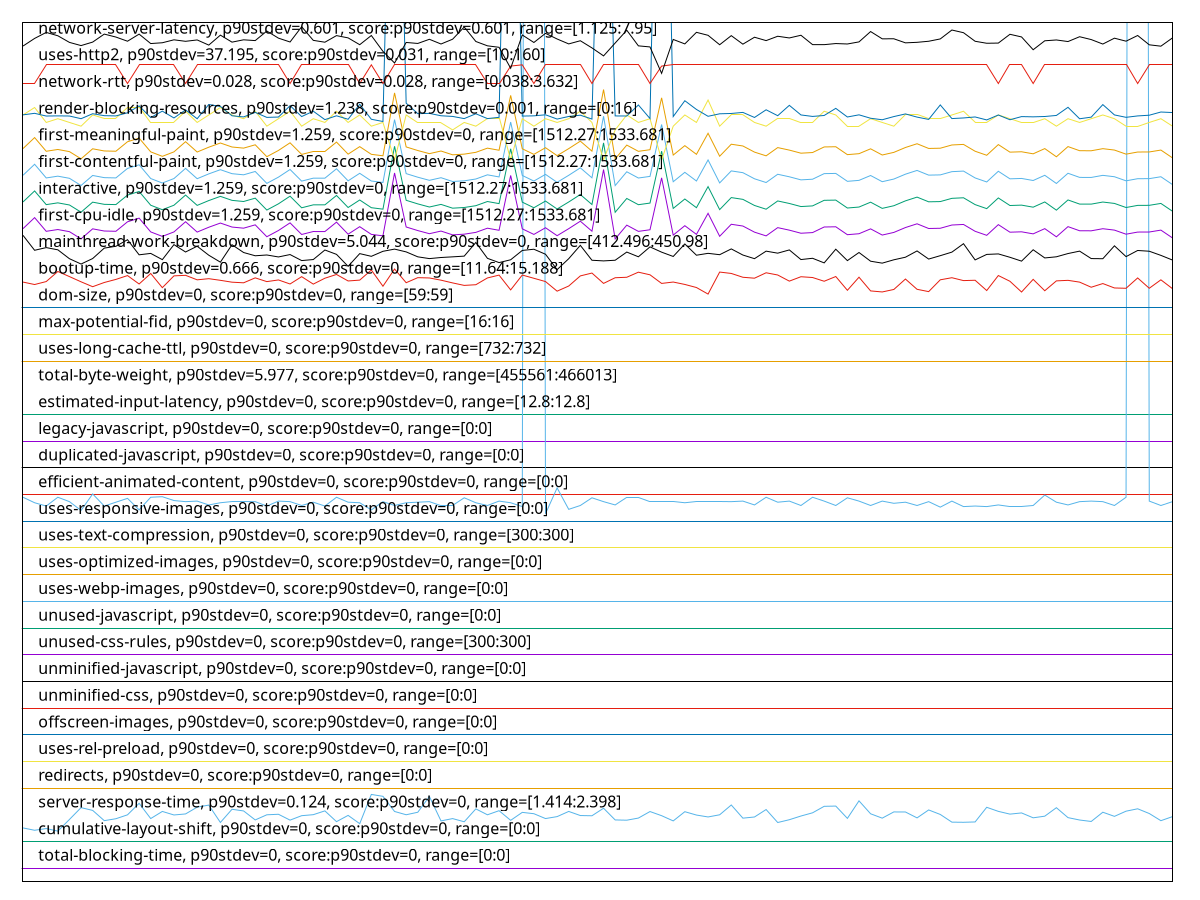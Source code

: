 reset
set terminal svg size 640, 3840 enhanced background rgb 'white'
set output "report_00007_2020-12-11T15:55:29.892Z/correlation/pages+cached+noexternal+nojs/correlation.svg"

$totalBlockingTimeP90Stdev0ScoreP90Stdev0Range00 <<EOF
0 0.5
1 0.5
2 0.5
3 0.5
4 0.5
5 0.5
6 0.5
7 0.5
8 0.5
9 0.5
10 0.5
11 0.5
12 0.5
13 0.5
14 0.5
15 0.5
16 0.5
17 0.5
18 0.5
19 0.5
20 0.5
21 0.5
22 0.5
23 0.5
24 0.5
25 0.5
26 0.5
27 0.5
28 0.5
29 0.5
30 0.5
31 0.5
32 0.5
33 0.5
34 0.5
35 0.5
36 0.5
37 0.5
38 0.5
39 0.5
40 0.5
41 0.5
42 0.5
43 0.5
44 0.5
45 0.5
46 0.5
47 0.5
48 0.5
49 0.5
50 0.5
51 0.5
52 0.5
53 0.5
54 0.5
55 0.5
56 0.5
57 0.5
58 0.5
59 0.5
60 0.5
61 0.5
62 0.5
63 0.5
64 0.5
65 0.5
66 0.5
67 0.5
68 0.5
69 0.5
70 0.5
71 0.5
72 0.5
73 0.5
74 0.5
75 0.5
76 0.5
77 0.5
78 0.5
79 0.5
80 0.5
81 0.5
82 0.5
83 0.5
84 0.5
85 0.5
86 0.5
87 0.5
88 0.5
89 0.5
90 0.5
91 0.5
92 0.5
93 0.5
94 0.5
95 0.5
96 0.5
97 0.5
98 0.5
99 0.5
EOF

$cumulativeLayoutShiftP90Stdev0ScoreP90Stdev0Range00 <<EOF
0 1.5
1 1.5
2 1.5
3 1.5
4 1.5
5 1.5
6 1.5
7 1.5
8 1.5
9 1.5
10 1.5
11 1.5
12 1.5
13 1.5
14 1.5
15 1.5
16 1.5
17 1.5
18 1.5
19 1.5
20 1.5
21 1.5
22 1.5
23 1.5
24 1.5
25 1.5
26 1.5
27 1.5
28 1.5
29 1.5
30 1.5
31 1.5
32 1.5
33 1.5
34 1.5
35 1.5
36 1.5
37 1.5
38 1.5
39 1.5
40 1.5
41 1.5
42 1.5
43 1.5
44 1.5
45 1.5
46 1.5
47 1.5
48 1.5
49 1.5
50 1.5
51 1.5
52 1.5
53 1.5
54 1.5
55 1.5
56 1.5
57 1.5
58 1.5
59 1.5
60 1.5
61 1.5
62 1.5
63 1.5
64 1.5
65 1.5
66 1.5
67 1.5
68 1.5
69 1.5
70 1.5
71 1.5
72 1.5
73 1.5
74 1.5
75 1.5
76 1.5
77 1.5
78 1.5
79 1.5
80 1.5
81 1.5
82 1.5
83 1.5
84 1.5
85 1.5
86 1.5
87 1.5
88 1.5
89 1.5
90 1.5
91 1.5
92 1.5
93 1.5
94 1.5
95 1.5
96 1.5
97 1.5
98 1.5
99 1.5
EOF

$serverResponseTimeP90Stdev0124ScoreP90Stdev0Range14142398 <<EOF
0 2.008225548902196
1 1.920201596806388
2 1.984473053892216
3 1.8880658682634734
4 2.325391217564871
5 2.768305389221557
6 2.664912175648703
7 2.280680638722555
8 2.3519381237524954
9 2.4986447105788425
10 2.9303812375249505
11 2.3589241516966073
12 2.6257904191616768
13 2.493055888223553
14 2.532177644710579
15 2.7864690618762475
16 2.8633153692614774
17 2.21221756487026
18 2.7068283433133735
19 2.6439540918163678
20 2.30722754491018
21 2.500041916167665
22 2.519602794411178
23 2.3002415169660684
24 2.4665089820359287
25 2.504233532934132
26 2.646748502994012
27 2.2429560878243513
28 2.4776866267465074
29 2.1675069860279446
30 3.2629161676646707
31 3.191658682634731
32 2.624393213572855
33 2.5014391217564875
34 2.5950518962075853
35 3.1860698602794413
36 2.2709001996007983
37 2.357526946107785
38 2.238764471057885
39 2.7208003992015968
40 2.5000419161676652
41 2.653734530938124
42 2.2918582834331342
43 2.590860279441118
44 2.5405608782435136
45 2.358924151696607
46 2.4315788423153695
47 2.6257904191616768
48 2.4720978043912183
49 2.4637145708582837
50 2.7459500998003987
51 2.3072275449101802
52 2.297447105788424
53 2.377087824351298
54 2.62159880239521
55 2.4665089820359287
56 2.270900199600799
57 2.6160099800399204
58 2.490261477045908
59 2.4190039920159685
60 2.5000419161676652
61 2.8675069860279447
62 2.3742934131736533
63 2.417606786427146
64 2.697047904191617
65 2.2108203592814375
66 2.315610778443114
67 2.4539341317365273
68 2.5740938123752497
69 2.81720758483034
70 2.826988023952096
71 2.3659101796407187
72 3.0225968063872255
73 2.5377664670658686
74 2.374293413173653
75 2.6076267465069862
76 2.604832335329341
77 2.3840738522954097
78 2.6816786427145716
79 2.512616766467066
80 2.224792415169661
81 2.2192035928143716
82 2.2317784431137726
83 2.7808802395209584
84 2.6285848303393218
85 2.5251916167664676
86 2.5699021956087824
87 2.3868682634730543
88 2.4483453093812377
89 2.765510978043912
90 2.3938542914171665
91 2.3044331337325348
92 2.2499421157684636
93 2.5964491017964075
94 2.441359281437126
95 2.635570858283433
96 2.724992015968064
97 2.547546906187625
98 2.279283433133733
99 2.431578842315369
EOF

$redirectsP90Stdev0ScoreP90Stdev0Range00 <<EOF
0 3.5
1 3.5
2 3.5
3 3.5
4 3.5
5 3.5
6 3.5
7 3.5
8 3.5
9 3.5
10 3.5
11 3.5
12 3.5
13 3.5
14 3.5
15 3.5
16 3.5
17 3.5
18 3.5
19 3.5
20 3.5
21 3.5
22 3.5
23 3.5
24 3.5
25 3.5
26 3.5
27 3.5
28 3.5
29 3.5
30 3.5
31 3.5
32 3.5
33 3.5
34 3.5
35 3.5
36 3.5
37 3.5
38 3.5
39 3.5
40 3.5
41 3.5
42 3.5
43 3.5
44 3.5
45 3.5
46 3.5
47 3.5
48 3.5
49 3.5
50 3.5
51 3.5
52 3.5
53 3.5
54 3.5
55 3.5
56 3.5
57 3.5
58 3.5
59 3.5
60 3.5
61 3.5
62 3.5
63 3.5
64 3.5
65 3.5
66 3.5
67 3.5
68 3.5
69 3.5
70 3.5
71 3.5
72 3.5
73 3.5
74 3.5
75 3.5
76 3.5
77 3.5
78 3.5
79 3.5
80 3.5
81 3.5
82 3.5
83 3.5
84 3.5
85 3.5
86 3.5
87 3.5
88 3.5
89 3.5
90 3.5
91 3.5
92 3.5
93 3.5
94 3.5
95 3.5
96 3.5
97 3.5
98 3.5
99 3.5
EOF

$usesRelPreloadP90Stdev0ScoreP90Stdev0Range00 <<EOF
0 4.5
1 4.5
2 4.5
3 4.5
4 4.5
5 4.5
6 4.5
7 4.5
8 4.5
9 4.5
10 4.5
11 4.5
12 4.5
13 4.5
14 4.5
15 4.5
16 4.5
17 4.5
18 4.5
19 4.5
20 4.5
21 4.5
22 4.5
23 4.5
24 4.5
25 4.5
26 4.5
27 4.5
28 4.5
29 4.5
30 4.5
31 4.5
32 4.5
33 4.5
34 4.5
35 4.5
36 4.5
37 4.5
38 4.5
39 4.5
40 4.5
41 4.5
42 4.5
43 4.5
44 4.5
45 4.5
46 4.5
47 4.5
48 4.5
49 4.5
50 4.5
51 4.5
52 4.5
53 4.5
54 4.5
55 4.5
56 4.5
57 4.5
58 4.5
59 4.5
60 4.5
61 4.5
62 4.5
63 4.5
64 4.5
65 4.5
66 4.5
67 4.5
68 4.5
69 4.5
70 4.5
71 4.5
72 4.5
73 4.5
74 4.5
75 4.5
76 4.5
77 4.5
78 4.5
79 4.5
80 4.5
81 4.5
82 4.5
83 4.5
84 4.5
85 4.5
86 4.5
87 4.5
88 4.5
89 4.5
90 4.5
91 4.5
92 4.5
93 4.5
94 4.5
95 4.5
96 4.5
97 4.5
98 4.5
99 4.5
EOF

$offscreenImagesP90Stdev0ScoreP90Stdev0Range00 <<EOF
0 5.5
1 5.5
2 5.5
3 5.5
4 5.5
5 5.5
6 5.5
7 5.5
8 5.5
9 5.5
10 5.5
11 5.5
12 5.5
13 5.5
14 5.5
15 5.5
16 5.5
17 5.5
18 5.5
19 5.5
20 5.5
21 5.5
22 5.5
23 5.5
24 5.5
25 5.5
26 5.5
27 5.5
28 5.5
29 5.5
30 5.5
31 5.5
32 5.5
33 5.5
34 5.5
35 5.5
36 5.5
37 5.5
38 5.5
39 5.5
40 5.5
41 5.5
42 5.5
43 5.5
44 5.5
45 5.5
46 5.5
47 5.5
48 5.5
49 5.5
50 5.5
51 5.5
52 5.5
53 5.5
54 5.5
55 5.5
56 5.5
57 5.5
58 5.5
59 5.5
60 5.5
61 5.5
62 5.5
63 5.5
64 5.5
65 5.5
66 5.5
67 5.5
68 5.5
69 5.5
70 5.5
71 5.5
72 5.5
73 5.5
74 5.5
75 5.5
76 5.5
77 5.5
78 5.5
79 5.5
80 5.5
81 5.5
82 5.5
83 5.5
84 5.5
85 5.5
86 5.5
87 5.5
88 5.5
89 5.5
90 5.5
91 5.5
92 5.5
93 5.5
94 5.5
95 5.5
96 5.5
97 5.5
98 5.5
99 5.5
EOF

$unminifiedCssP90Stdev0ScoreP90Stdev0Range00 <<EOF
0 6.5
1 6.5
2 6.5
3 6.5
4 6.5
5 6.5
6 6.5
7 6.5
8 6.5
9 6.5
10 6.5
11 6.5
12 6.5
13 6.5
14 6.5
15 6.5
16 6.5
17 6.5
18 6.5
19 6.5
20 6.5
21 6.5
22 6.5
23 6.5
24 6.5
25 6.5
26 6.5
27 6.5
28 6.5
29 6.5
30 6.5
31 6.5
32 6.5
33 6.5
34 6.5
35 6.5
36 6.5
37 6.5
38 6.5
39 6.5
40 6.5
41 6.5
42 6.5
43 6.5
44 6.5
45 6.5
46 6.5
47 6.5
48 6.5
49 6.5
50 6.5
51 6.5
52 6.5
53 6.5
54 6.5
55 6.5
56 6.5
57 6.5
58 6.5
59 6.5
60 6.5
61 6.5
62 6.5
63 6.5
64 6.5
65 6.5
66 6.5
67 6.5
68 6.5
69 6.5
70 6.5
71 6.5
72 6.5
73 6.5
74 6.5
75 6.5
76 6.5
77 6.5
78 6.5
79 6.5
80 6.5
81 6.5
82 6.5
83 6.5
84 6.5
85 6.5
86 6.5
87 6.5
88 6.5
89 6.5
90 6.5
91 6.5
92 6.5
93 6.5
94 6.5
95 6.5
96 6.5
97 6.5
98 6.5
99 6.5
EOF

$unminifiedJavascriptP90Stdev0ScoreP90Stdev0Range00 <<EOF
0 7.5
1 7.5
2 7.5
3 7.5
4 7.5
5 7.5
6 7.5
7 7.5
8 7.5
9 7.5
10 7.5
11 7.5
12 7.5
13 7.5
14 7.5
15 7.5
16 7.5
17 7.5
18 7.5
19 7.5
20 7.5
21 7.5
22 7.5
23 7.5
24 7.5
25 7.5
26 7.5
27 7.5
28 7.5
29 7.5
30 7.5
31 7.5
32 7.5
33 7.5
34 7.5
35 7.5
36 7.5
37 7.5
38 7.5
39 7.5
40 7.5
41 7.5
42 7.5
43 7.5
44 7.5
45 7.5
46 7.5
47 7.5
48 7.5
49 7.5
50 7.5
51 7.5
52 7.5
53 7.5
54 7.5
55 7.5
56 7.5
57 7.5
58 7.5
59 7.5
60 7.5
61 7.5
62 7.5
63 7.5
64 7.5
65 7.5
66 7.5
67 7.5
68 7.5
69 7.5
70 7.5
71 7.5
72 7.5
73 7.5
74 7.5
75 7.5
76 7.5
77 7.5
78 7.5
79 7.5
80 7.5
81 7.5
82 7.5
83 7.5
84 7.5
85 7.5
86 7.5
87 7.5
88 7.5
89 7.5
90 7.5
91 7.5
92 7.5
93 7.5
94 7.5
95 7.5
96 7.5
97 7.5
98 7.5
99 7.5
EOF

$unusedCssRulesP90Stdev0ScoreP90Stdev0Range300300 <<EOF
0 8.5
1 8.5
2 8.5
3 8.5
4 8.5
5 8.5
6 8.5
7 8.5
8 8.5
9 8.5
10 8.5
11 8.5
12 8.5
13 8.5
14 8.5
15 8.5
16 8.5
17 8.5
18 8.5
19 8.5
20 8.5
21 8.5
22 8.5
23 8.5
24 8.5
25 8.5
26 8.5
27 8.5
28 8.5
29 8.5
30 8.5
31 8.5
32 8.5
33 8.5
34 8.5
35 8.5
36 8.5
37 8.5
38 8.5
39 8.5
40 8.5
41 8.5
42 8.5
43 8.5
44 8.5
45 8.5
46 8.5
47 8.5
48 8.5
49 8.5
50 8.5
51 8.5
52 8.5
53 8.5
54 8.5
55 8.5
56 8.5
57 8.5
58 8.5
59 8.5
60 8.5
61 8.5
62 8.5
63 8.5
64 8.5
65 8.5
66 8.5
67 8.5
68 8.5
69 8.5
70 8.5
71 8.5
72 8.5
73 8.5
74 8.5
75 8.5
76 8.5
77 8.5
78 8.5
79 8.5
80 8.5
81 8.5
82 8.5
83 8.5
84 8.5
85 8.5
86 8.5
87 8.5
88 8.5
89 8.5
90 8.5
91 8.5
92 8.5
93 8.5
94 8.5
95 8.5
96 8.5
97 8.5
98 8.5
99 8.5
EOF

$unusedJavascriptP90Stdev0ScoreP90Stdev0Range00 <<EOF
0 9.5
1 9.5
2 9.5
3 9.5
4 9.5
5 9.5
6 9.5
7 9.5
8 9.5
9 9.5
10 9.5
11 9.5
12 9.5
13 9.5
14 9.5
15 9.5
16 9.5
17 9.5
18 9.5
19 9.5
20 9.5
21 9.5
22 9.5
23 9.5
24 9.5
25 9.5
26 9.5
27 9.5
28 9.5
29 9.5
30 9.5
31 9.5
32 9.5
33 9.5
34 9.5
35 9.5
36 9.5
37 9.5
38 9.5
39 9.5
40 9.5
41 9.5
42 9.5
43 9.5
44 9.5
45 9.5
46 9.5
47 9.5
48 9.5
49 9.5
50 9.5
51 9.5
52 9.5
53 9.5
54 9.5
55 9.5
56 9.5
57 9.5
58 9.5
59 9.5
60 9.5
61 9.5
62 9.5
63 9.5
64 9.5
65 9.5
66 9.5
67 9.5
68 9.5
69 9.5
70 9.5
71 9.5
72 9.5
73 9.5
74 9.5
75 9.5
76 9.5
77 9.5
78 9.5
79 9.5
80 9.5
81 9.5
82 9.5
83 9.5
84 9.5
85 9.5
86 9.5
87 9.5
88 9.5
89 9.5
90 9.5
91 9.5
92 9.5
93 9.5
94 9.5
95 9.5
96 9.5
97 9.5
98 9.5
99 9.5
EOF

$usesWebpImagesP90Stdev0ScoreP90Stdev0Range00 <<EOF
0 10.5
1 10.5
2 10.5
3 10.5
4 10.5
5 10.5
6 10.5
7 10.5
8 10.5
9 10.5
10 10.5
11 10.5
12 10.5
13 10.5
14 10.5
15 10.5
16 10.5
17 10.5
18 10.5
19 10.5
20 10.5
21 10.5
22 10.5
23 10.5
24 10.5
25 10.5
26 10.5
27 10.5
28 10.5
29 10.5
30 10.5
31 10.5
32 10.5
33 10.5
34 10.5
35 10.5
36 10.5
37 10.5
38 10.5
39 10.5
40 10.5
41 10.5
42 10.5
43 10.5
44 10.5
45 10.5
46 10.5
47 10.5
48 10.5
49 10.5
50 10.5
51 10.5
52 10.5
53 10.5
54 10.5
55 10.5
56 10.5
57 10.5
58 10.5
59 10.5
60 10.5
61 10.5
62 10.5
63 10.5
64 10.5
65 10.5
66 10.5
67 10.5
68 10.5
69 10.5
70 10.5
71 10.5
72 10.5
73 10.5
74 10.5
75 10.5
76 10.5
77 10.5
78 10.5
79 10.5
80 10.5
81 10.5
82 10.5
83 10.5
84 10.5
85 10.5
86 10.5
87 10.5
88 10.5
89 10.5
90 10.5
91 10.5
92 10.5
93 10.5
94 10.5
95 10.5
96 10.5
97 10.5
98 10.5
99 10.5
EOF

$usesOptimizedImagesP90Stdev0ScoreP90Stdev0Range00 <<EOF
0 11.5
1 11.5
2 11.5
3 11.5
4 11.5
5 11.5
6 11.5
7 11.5
8 11.5
9 11.5
10 11.5
11 11.5
12 11.5
13 11.5
14 11.5
15 11.5
16 11.5
17 11.5
18 11.5
19 11.5
20 11.5
21 11.5
22 11.5
23 11.5
24 11.5
25 11.5
26 11.5
27 11.5
28 11.5
29 11.5
30 11.5
31 11.5
32 11.5
33 11.5
34 11.5
35 11.5
36 11.5
37 11.5
38 11.5
39 11.5
40 11.5
41 11.5
42 11.5
43 11.5
44 11.5
45 11.5
46 11.5
47 11.5
48 11.5
49 11.5
50 11.5
51 11.5
52 11.5
53 11.5
54 11.5
55 11.5
56 11.5
57 11.5
58 11.5
59 11.5
60 11.5
61 11.5
62 11.5
63 11.5
64 11.5
65 11.5
66 11.5
67 11.5
68 11.5
69 11.5
70 11.5
71 11.5
72 11.5
73 11.5
74 11.5
75 11.5
76 11.5
77 11.5
78 11.5
79 11.5
80 11.5
81 11.5
82 11.5
83 11.5
84 11.5
85 11.5
86 11.5
87 11.5
88 11.5
89 11.5
90 11.5
91 11.5
92 11.5
93 11.5
94 11.5
95 11.5
96 11.5
97 11.5
98 11.5
99 11.5
EOF

$usesTextCompressionP90Stdev0ScoreP90Stdev0Range300300 <<EOF
0 12.5
1 12.5
2 12.5
3 12.5
4 12.5
5 12.5
6 12.5
7 12.5
8 12.5
9 12.5
10 12.5
11 12.5
12 12.5
13 12.5
14 12.5
15 12.5
16 12.5
17 12.5
18 12.5
19 12.5
20 12.5
21 12.5
22 12.5
23 12.5
24 12.5
25 12.5
26 12.5
27 12.5
28 12.5
29 12.5
30 12.5
31 12.5
32 12.5
33 12.5
34 12.5
35 12.5
36 12.5
37 12.5
38 12.5
39 12.5
40 12.5
41 12.5
42 12.5
43 12.5
44 12.5
45 12.5
46 12.5
47 12.5
48 12.5
49 12.5
50 12.5
51 12.5
52 12.5
53 12.5
54 12.5
55 12.5
56 12.5
57 12.5
58 12.5
59 12.5
60 12.5
61 12.5
62 12.5
63 12.5
64 12.5
65 12.5
66 12.5
67 12.5
68 12.5
69 12.5
70 12.5
71 12.5
72 12.5
73 12.5
74 12.5
75 12.5
76 12.5
77 12.5
78 12.5
79 12.5
80 12.5
81 12.5
82 12.5
83 12.5
84 12.5
85 12.5
86 12.5
87 12.5
88 12.5
89 12.5
90 12.5
91 12.5
92 12.5
93 12.5
94 12.5
95 12.5
96 12.5
97 12.5
98 12.5
99 12.5
EOF

$usesResponsiveImagesP90Stdev0ScoreP90Stdev0Range00 <<EOF
0 13.5
1 13.5
2 13.5
3 13.5
4 13.5
5 13.5
6 13.5
7 13.5
8 13.5
9 13.5
10 13.5
11 13.5
12 13.5
13 13.5
14 13.5
15 13.5
16 13.5
17 13.5
18 13.5
19 13.5
20 13.5
21 13.5
22 13.5
23 13.5
24 13.5
25 13.5
26 13.5
27 13.5
28 13.5
29 13.5
30 13.5
31 13.5
32 13.5
33 13.5
34 13.5
35 13.5
36 13.5
37 13.5
38 13.5
39 13.5
40 13.5
41 13.5
42 13.5
43 13.5
44 13.5
45 13.5
46 13.5
47 13.5
48 13.5
49 13.5
50 13.5
51 13.5
52 13.5
53 13.5
54 13.5
55 13.5
56 13.5
57 13.5
58 13.5
59 13.5
60 13.5
61 13.5
62 13.5
63 13.5
64 13.5
65 13.5
66 13.5
67 13.5
68 13.5
69 13.5
70 13.5
71 13.5
72 13.5
73 13.5
74 13.5
75 13.5
76 13.5
77 13.5
78 13.5
79 13.5
80 13.5
81 13.5
82 13.5
83 13.5
84 13.5
85 13.5
86 13.5
87 13.5
88 13.5
89 13.5
90 13.5
91 13.5
92 13.5
93 13.5
94 13.5
95 13.5
96 13.5
97 13.5
98 13.5
99 13.5
EOF

$efficientAnimatedContentP90Stdev0ScoreP90Stdev0Range00 <<EOF
0 14.5
1 14.5
2 14.5
3 14.5
4 14.5
5 14.5
6 14.5
7 14.5
8 14.5
9 14.5
10 14.5
11 14.5
12 14.5
13 14.5
14 14.5
15 14.5
16 14.5
17 14.5
18 14.5
19 14.5
20 14.5
21 14.5
22 14.5
23 14.5
24 14.5
25 14.5
26 14.5
27 14.5
28 14.5
29 14.5
30 14.5
31 14.5
32 14.5
33 14.5
34 14.5
35 14.5
36 14.5
37 14.5
38 14.5
39 14.5
40 14.5
41 14.5
42 14.5
43 14.5
44 14.5
45 14.5
46 14.5
47 14.5
48 14.5
49 14.5
50 14.5
51 14.5
52 14.5
53 14.5
54 14.5
55 14.5
56 14.5
57 14.5
58 14.5
59 14.5
60 14.5
61 14.5
62 14.5
63 14.5
64 14.5
65 14.5
66 14.5
67 14.5
68 14.5
69 14.5
70 14.5
71 14.5
72 14.5
73 14.5
74 14.5
75 14.5
76 14.5
77 14.5
78 14.5
79 14.5
80 14.5
81 14.5
82 14.5
83 14.5
84 14.5
85 14.5
86 14.5
87 14.5
88 14.5
89 14.5
90 14.5
91 14.5
92 14.5
93 14.5
94 14.5
95 14.5
96 14.5
97 14.5
98 14.5
99 14.5
EOF

$duplicatedJavascriptP90Stdev0ScoreP90Stdev0Range00 <<EOF
0 15.5
1 15.5
2 15.5
3 15.5
4 15.5
5 15.5
6 15.5
7 15.5
8 15.5
9 15.5
10 15.5
11 15.5
12 15.5
13 15.5
14 15.5
15 15.5
16 15.5
17 15.5
18 15.5
19 15.5
20 15.5
21 15.5
22 15.5
23 15.5
24 15.5
25 15.5
26 15.5
27 15.5
28 15.5
29 15.5
30 15.5
31 15.5
32 15.5
33 15.5
34 15.5
35 15.5
36 15.5
37 15.5
38 15.5
39 15.5
40 15.5
41 15.5
42 15.5
43 15.5
44 15.5
45 15.5
46 15.5
47 15.5
48 15.5
49 15.5
50 15.5
51 15.5
52 15.5
53 15.5
54 15.5
55 15.5
56 15.5
57 15.5
58 15.5
59 15.5
60 15.5
61 15.5
62 15.5
63 15.5
64 15.5
65 15.5
66 15.5
67 15.5
68 15.5
69 15.5
70 15.5
71 15.5
72 15.5
73 15.5
74 15.5
75 15.5
76 15.5
77 15.5
78 15.5
79 15.5
80 15.5
81 15.5
82 15.5
83 15.5
84 15.5
85 15.5
86 15.5
87 15.5
88 15.5
89 15.5
90 15.5
91 15.5
92 15.5
93 15.5
94 15.5
95 15.5
96 15.5
97 15.5
98 15.5
99 15.5
EOF

$legacyJavascriptP90Stdev0ScoreP90Stdev0Range00 <<EOF
0 16.5
1 16.5
2 16.5
3 16.5
4 16.5
5 16.5
6 16.5
7 16.5
8 16.5
9 16.5
10 16.5
11 16.5
12 16.5
13 16.5
14 16.5
15 16.5
16 16.5
17 16.5
18 16.5
19 16.5
20 16.5
21 16.5
22 16.5
23 16.5
24 16.5
25 16.5
26 16.5
27 16.5
28 16.5
29 16.5
30 16.5
31 16.5
32 16.5
33 16.5
34 16.5
35 16.5
36 16.5
37 16.5
38 16.5
39 16.5
40 16.5
41 16.5
42 16.5
43 16.5
44 16.5
45 16.5
46 16.5
47 16.5
48 16.5
49 16.5
50 16.5
51 16.5
52 16.5
53 16.5
54 16.5
55 16.5
56 16.5
57 16.5
58 16.5
59 16.5
60 16.5
61 16.5
62 16.5
63 16.5
64 16.5
65 16.5
66 16.5
67 16.5
68 16.5
69 16.5
70 16.5
71 16.5
72 16.5
73 16.5
74 16.5
75 16.5
76 16.5
77 16.5
78 16.5
79 16.5
80 16.5
81 16.5
82 16.5
83 16.5
84 16.5
85 16.5
86 16.5
87 16.5
88 16.5
89 16.5
90 16.5
91 16.5
92 16.5
93 16.5
94 16.5
95 16.5
96 16.5
97 16.5
98 16.5
99 16.5
EOF

$estimatedInputLatencyP90Stdev0ScoreP90Stdev0Range128128 <<EOF
0 17.500000000000185
1 17.500000000000185
2 17.500000000000185
3 17.500000000000185
4 17.500000000000185
5 17.500000000000185
6 17.500000000000185
7 17.500000000000185
8 17.500000000000185
9 17.500000000000185
10 17.500000000000185
11 17.500000000000185
12 17.500000000000185
13 17.500000000000185
14 17.500000000000185
15 17.500000000000185
16 17.500000000000185
17 17.500000000000185
18 17.500000000000185
19 17.500000000000185
20 17.500000000000185
21 17.500000000000185
22 17.500000000000185
23 17.500000000000185
24 17.500000000000185
25 17.500000000000185
26 17.500000000000185
27 17.500000000000185
28 17.500000000000185
29 17.500000000000185
30 17.500000000000185
31 17.500000000000185
32 17.500000000000185
33 17.500000000000185
34 17.500000000000185
35 17.500000000000185
36 17.500000000000185
37 17.500000000000185
38 17.500000000000185
39 17.500000000000185
40 17.500000000000185
41 17.500000000000185
42 17.500000000000185
43 17.500000000000185
44 17.500000000000185
45 17.500000000000185
46 17.500000000000185
47 17.500000000000185
48 17.500000000000185
49 17.500000000000185
50 17.500000000000185
51 17.500000000000185
52 17.500000000000185
53 17.500000000000185
54 17.500000000000185
55 17.500000000000185
56 17.500000000000185
57 17.500000000000185
58 17.500000000000185
59 17.500000000000185
60 17.500000000000185
61 17.500000000000185
62 17.500000000000185
63 17.500000000000185
64 17.500000000000185
65 17.500000000000185
66 17.500000000000185
67 17.500000000000185
68 17.500000000000185
69 17.500000000000185
70 17.500000000000185
71 17.500000000000185
72 17.500000000000185
73 17.500000000000185
74 17.500000000000185
75 17.500000000000185
76 17.500000000000185
77 17.500000000000185
78 17.500000000000185
79 17.500000000000185
80 17.500000000000185
81 17.500000000000185
82 17.500000000000185
83 17.500000000000185
84 17.500000000000185
85 17.500000000000185
86 17.500000000000185
87 17.500000000000185
88 17.500000000000185
89 17.500000000000185
90 17.500000000000185
91 17.500000000000185
92 17.500000000000185
93 17.500000000000185
94 17.500000000000185
95 17.500000000000185
96 17.500000000000185
97 17.500000000000185
98 17.500000000000185
99 17.500000000000185
EOF

$totalByteWeightP90Stdev5977ScoreP90Stdev0Range455561466013 <<EOF
0 14.400264705882364
1 14.19438235294183
2 14.070852941176781
3 14.400264705882364
4 14.235558823529573
5 13.90614705882399
6 14.523794117647412
7 14.070852941176781
8 14.214970588234792
9 14.359088235294621
10 13.926735294118771
11 14.400264705882364
12 14.420852941177145
13 14.276735294117316
14 14.235558823529573
15 14.256147058824354
16 14.112029411764524
17 14.19438235294183
18 14.256147058824354
19 14.256147058824354
20 14.235558823529573
21 14.070852941176781
22 14.256147058824354
23 14.235558823529573
24 14.091441176471562
25 14.214970588234792
26 14.070852941176781
27 14.400264705882364
28 14.214970588234792
29 14.19438235294183
30 13.926735294118771
31 14.235558823529573
32 14.091441176471562
33 14.19438235294183
34 14.214970588234792
35 14.235558823529573
36 14.091441176471562
37 14.091441176471562
38 14.379676470589402
39 14.19438235294183
40 14.091441176471562
41 14.256147058824354
42 14.19438235294183
43 14.050264705882
44 228.97085294117642
45 13.782617647058942
46 14.750264705882728
47 13.947323529411733
48 14.091441176471562
49 14.379676470589402
50 14.235558823529573
51 14.112029411764524
52 14.379676470589402
53 14.379676470589402
54 14.256147058824354
55 14.256147058824354
56 14.256147058824354
57 14.19438235294183
58 14.256147058824354
59 14.256147058824354
60 14.256147058824354
61 14.235558823529573
62 14.256147058824354
63 14.112029411764524
64 14.400264705882364
65 14.214970588234792
66 14.256147058824354
67 14.091441176471562
68 14.400264705882364
69 14.256147058824354
70 14.091441176471562
71 14.379676470589402
72 14.256147058824354
73 14.091441176471562
74 14.256147058824354
75 14.173794117647049
76 14.214970588234792
77 14.091441176471562
78 14.235558823529573
79 14.029676470589038
80 14.256147058824354
81 14.050264705882
82 14.070852941176781
83 14.050264705882
84 14.112029411764524
85 14.070852941176781
86 14.070852941176781
87 14.091441176471562
88 14.48261764705967
89 14.214970588234792
90 14.112029411764524
91 14.235558823529573
92 14.256147058824354
93 14.235558823529573
94 14.091441176471562
95 14.400264705882364
96 228.86791176470615
97 14.256147058824354
98 14.091441176471562
99 14.235558823529573
EOF

$usesLongCacheTtlP90Stdev0ScoreP90Stdev0Range732732 <<EOF
0 19.5
1 19.5
2 19.5
3 19.5
4 19.5
5 19.5
6 19.5
7 19.5
8 19.5
9 19.5
10 19.5
11 19.5
12 19.5
13 19.5
14 19.5
15 19.5
16 19.5
17 19.5
18 19.5
19 19.5
20 19.5
21 19.5
22 19.5
23 19.5
24 19.5
25 19.5
26 19.5
27 19.5
28 19.5
29 19.5
30 19.5
31 19.5
32 19.5
33 19.5
34 19.5
35 19.5
36 19.5
37 19.5
38 19.5
39 19.5
40 19.5
41 19.5
42 19.5
43 19.5
44 19.5
45 19.5
46 19.5
47 19.5
48 19.5
49 19.5
50 19.5
51 19.5
52 19.5
53 19.5
54 19.5
55 19.5
56 19.5
57 19.5
58 19.5
59 19.5
60 19.5
61 19.5
62 19.5
63 19.5
64 19.5
65 19.5
66 19.5
67 19.5
68 19.5
69 19.5
70 19.5
71 19.5
72 19.5
73 19.5
74 19.5
75 19.5
76 19.5
77 19.5
78 19.5
79 19.5
80 19.5
81 19.5
82 19.5
83 19.5
84 19.5
85 19.5
86 19.5
87 19.5
88 19.5
89 19.5
90 19.5
91 19.5
92 19.5
93 19.5
94 19.5
95 19.5
96 19.5
97 19.5
98 19.5
99 19.5
EOF

$maxPotentialFidP90Stdev0ScoreP90Stdev0Range1616 <<EOF
0 20.5
1 20.5
2 20.5
3 20.5
4 20.5
5 20.5
6 20.5
7 20.5
8 20.5
9 20.5
10 20.5
11 20.5
12 20.5
13 20.5
14 20.5
15 20.5
16 20.5
17 20.5
18 20.5
19 20.5
20 20.5
21 20.5
22 20.5
23 20.5
24 20.5
25 20.5
26 20.5
27 20.5
28 20.5
29 20.5
30 20.5
31 20.5
32 20.5
33 20.5
34 20.5
35 20.5
36 20.5
37 20.5
38 20.5
39 20.5
40 20.5
41 20.5
42 20.5
43 20.5
44 20.5
45 20.5
46 20.5
47 20.5
48 20.5
49 20.5
50 20.5
51 20.5
52 20.5
53 20.5
54 20.5
55 20.5
56 20.5
57 20.5
58 20.5
59 20.5
60 20.5
61 20.5
62 20.5
63 20.5
64 20.5
65 20.5
66 20.5
67 20.5
68 20.5
69 20.5
70 20.5
71 20.5
72 20.5
73 20.5
74 20.5
75 20.5
76 20.5
77 20.5
78 20.5
79 20.5
80 20.5
81 20.5
82 20.5
83 20.5
84 20.5
85 20.5
86 20.5
87 20.5
88 20.5
89 20.5
90 20.5
91 20.5
92 20.5
93 20.5
94 20.5
95 20.5
96 20.5
97 20.5
98 20.5
99 20.5
EOF

$domSizeP90Stdev0ScoreP90Stdev0Range5959 <<EOF
0 21.5
1 21.5
2 21.5
3 21.5
4 21.5
5 21.5
6 21.5
7 21.5
8 21.5
9 21.5
10 21.5
11 21.5
12 21.5
13 21.5
14 21.5
15 21.5
16 21.5
17 21.5
18 21.5
19 21.5
20 21.5
21 21.5
22 21.5
23 21.5
24 21.5
25 21.5
26 21.5
27 21.5
28 21.5
29 21.5
30 21.5
31 21.5
32 21.5
33 21.5
34 21.5
35 21.5
36 21.5
37 21.5
38 21.5
39 21.5
40 21.5
41 21.5
42 21.5
43 21.5
44 21.5
45 21.5
46 21.5
47 21.5
48 21.5
49 21.5
50 21.5
51 21.5
52 21.5
53 21.5
54 21.5
55 21.5
56 21.5
57 21.5
58 21.5
59 21.5
60 21.5
61 21.5
62 21.5
63 21.5
64 21.5
65 21.5
66 21.5
67 21.5
68 21.5
69 21.5
70 21.5
71 21.5
72 21.5
73 21.5
74 21.5
75 21.5
76 21.5
77 21.5
78 21.5
79 21.5
80 21.5
81 21.5
82 21.5
83 21.5
84 21.5
85 21.5
86 21.5
87 21.5
88 21.5
89 21.5
90 21.5
91 21.5
92 21.5
93 21.5
94 21.5
95 21.5
96 21.5
97 21.5
98 21.5
99 21.5
EOF

$bootupTimeP90Stdev0666ScoreP90Stdev0Range116415188 <<EOF
0 22.46474583963691
1 22.372612708018153
2 22.483807866868382
3 22.860812405446293
4 22.670192133131618
5 22.474276853252647
6 22.291069591527986
7 22.448860816944023
8 22.564291981845688
9 22.70831618759455
10 22.39273373676248
11 22.786682299546143
12 22.25506354009077
13 22.6966671709531
14 22.717847201210287
15 22.548406959152796
16 22.59182602118003
17 22.53040393343419
18 22.460509833585476
19 22.43721180030257
20 22.62253706505295
21 22.48168986384266
22 22.54417095310136
23 22.39273373676248
24 22.66701512859304
25 22.38849773071104
26 22.60877004538578
27 22.749617246596067
28 22.506046898638424
29 22.537816944024204
30 22.915880484114975
31 22.309072617246596
32 22.954004538577912
33 22.44038880484115
34 22.629950075642963
35 22.61830105900151
36 22.535698940998486
37 22.432975794251135
38 22.339783661119515
39 22.36519969742814
40 22.61936006051437
41 22.7252602118003
42 22.171402420574886
43 22.72843721633888
44 22.60665204236006
45 22.48380786686838
46 22.123747352496217
47 22.31648562783661
48 22.69560816944024
49 22.80256732223903
50 22.414972768532525
51 22.626773071104385
52 22.644776096822994
53 22.83539636913767
54 22.736909228441753
55 22.413913767019665
56 22.465804841149772
57 22.37578971255673
58 22.260358547655066
59 22.01467019667171
60 22.839632375189105
61 22.787741301059
62 22.644776096822994
63 22.60982904689864
64 22.813157337367624
65 22.72949621785174
66 22.49969288956127
67 22.66489712556732
68 22.63524508320726
69 22.49545688350983
70 22.672310136157336
71 22.156576399394854
72 22.646894099848712
73 22.133278366111952
74 22.094095310136154
75 22.187287443267774
76 22.57805900151286
77 22.19364145234493
78 22.106803328290468
79 22.549465960665657
80 22.627832072617245
81 22.519813918305598
82 22.532521936459908
83 22.147045385779123
84 22.709375189107412
85 22.494397881996974
86 22.091977307110437
87 22.566409984871406
88 22.139632375189105
89 22.509223903177002
90 22.52934493192133
91 22.462627836611194
92 22.27094856278366
93 22.40861875945537
94 22.243414523449317
95 22.231765506807864
96 22.61936006051437
97 22.232824508320725
98 22.5484069591528
99 22.216939485627837
EOF

$mainthreadWorkBreakdownP90Stdev5044ScoreP90Stdev0Range41249645098 <<EOF
0 24.215480435197556
1 23.65577438442451
2 23.75665241458293
3 23.67341133804161
4 23.340046192021376
5 23.140828784119112
6 23.34579156327544
7 23.73767932811606
8 23.80542126359993
9 24.052472227524333
10 23.48608551250239
11 23.538862760068714
12 23.305039511357133
13 23.867952280969654
14 23.591640007635043
15 23.808360755869444
16 23.471120824584844
17 23.21044130559268
18 23.865280015270095
19 23.57199885474328
20 23.450143538843296
21 23.47967207482344
22 23.40591754151556
23 23.495839282305788
24 23.270300057262844
25 23.308780683336522
26 23.666463447222753
27 23.502787173124645
28 23.054247375453336
29 23.53097957625501
30 23.429567092956674
31 23.61756098492078
32 23.70000038175224
33 23.595381179614428
34 23.410594006489788
35 23.344188203855705
36 23.385073869058992
37 23.409792326779915
38 23.437049436915444
39 23.94852109181142
40 23.35447642679901
41 23.194674937965267
42 23.300229433097922
43 23.649895399885484
44 23.69519030349304
45 23.507463638098876
46 22.92998702042375
47 23.34071425844627
48 23.84082878411911
49 23.282458866195846
50 23.257874021759886
51 23.28259247948082
52 23.589234968505448
53 23.41233097919451
54 23.783107845008594
55 23.58562740981104
56 23.424222561557556
57 23.89253712540561
58 23.471120824584844
59 23.54126779919833
60 23.490628364191647
61 23.707081885856077
62 23.47780148883375
63 23.341783164726102
64 23.623306356174844
65 23.54781485016225
66 23.669269326207285
67 23.308379843481585
68 23.356079786218746
69 23.183451422027108
70 23.69625920977286
71 23.2686966978431
72 23.57253330788319
73 23.246116052681813
74 23.17423210536362
75 23.29929414010308
76 23.39629738499714
77 23.63132315327353
78 23.326818476808548
79 23.45348387096775
80 23.58682992937584
81 23.90229089520901
82 23.2948849016988
83 23.500916587134952
84 23.51975606031686
85 23.39335789272762
86 23.249456384806273
87 23.6752819240313
88 23.368773048291658
89 23.411796526054587
90 23.533518228669593
91 23.62397442259974
92 23.345123496850547
93 23.339778965451423
94 23.822924603932048
95 23.418209963733545
96 23.648559267035694
97 23.620366863905325
98 23.46497461347586
99 23.289540370299676
EOF

$firstCpuIdleP90Stdev1259ScoreP90Stdev0Range1512271533681 <<EOF
0 24.46668640613342
1 24.87947889889159
2 24.366806091828323
3 24.43364795059918
4 24.353413436020105
5 24.0839697143154
6 24.459729024648226
7 24.37795247263705
8 24.36795958439575
9 24.723053164732562
10 24.860039513625026
11 24.344234063589482
12 24.176916931189368
13 24.343966938994924
14 24.725420860002345
15 24.338418032644654
16 24.519079252744888
17 24.676476349065894
18 24.526716587743465
19 24.484292345319147
20 24.609088099078917
21 24.163366429029765
22 24.396991171011734
23 24.683931553659022
24 24.248227055905318
25 24.358537371424518
26 24.357893843992258
27 24.710364746491734
28 24.258863471578934
29 24.540558498551604
30 24.2520760784721
31 24.197096980104362
32 26.554082982081752
33 24.529217845310512
34 24.394587049660856
35 24.277392204818597
36 24.375791191826607
37 24.233875179962183
38 24.259312726578827
39 24.32698024318742
40 24.483697385994958
41 24.404749926280516
42 26.46083221453219
43 24.460238989783335
44 24.250509756985963
45 24.500441241262024
46 24.202390903887164
47 24.46576361207957
48 24.745479488647163
49 24.371492914259903
50 26.680360063138465
51 24.080582088775486
52 24.598160274756708
53 24.364244124126145
54 24.425160673709
55 26.370009852387568
56 24.22498721618004
57 24.577154568003976
58 24.252233924823486
59 25.041271408995442
60 24.180158852404958
61 24.63047020866938
62 24.564466149763206
63 24.33541895196953
64 24.195384954293843
65 24.504630240585556
66 24.410408110874044
67 24.294852439680113
68 24.31911220967544
69 24.528477181661998
70 24.53640592530914
71 24.240091897798806
72 24.27626299630529
73 24.458429827756618
74 24.226517111585196
75 24.32521964926883
76 24.50799358207135
77 24.64852540285503
78 24.47239315883502
79 24.481208270454914
80 24.60259211462062
81 24.623792093805747
82 24.36761960763903
83 24.216597075506
84 24.61712612096926
85 24.333755494267223
86 24.348155938318456
87 24.271066208738745
88 24.46663783802532
89 24.160039513625037
90 24.54212482003777
91 24.387653952229755
92 24.385662659797703
93 24.464063728296026
94 24.41202300046828
95 24.25879061941677
96 24.338260186293326
97 24.340834296022564
98 24.411877296144013
99 24.118647343497912
EOF

$interactiveP90Stdev1259ScoreP90Stdev0Range1512271533681 <<EOF
0 25.46668640613342
1 25.87947889889159
2 25.366806091828323
3 25.43364795059918
4 25.353413436020105
5 25.0839697143154
6 25.459729024648226
7 25.37795247263705
8 25.36795958439575
9 25.723053164732562
10 25.860039513625026
11 25.344234063589482
12 25.176916931189368
13 25.343966938994924
14 25.725420860002345
15 25.338418032644654
16 25.519079252744888
17 25.676476349065894
18 25.526716587743465
19 25.484292345319147
20 25.609088099078917
21 25.163366429029765
22 25.396991171011734
23 25.683931553659022
24 25.248227055905318
25 25.358537371424518
26 25.357893843992258
27 25.710364746491734
28 25.258863471578934
29 25.540558498551604
30 25.2520760784721
31 25.197096980104362
32 27.554082982081752
33 25.529217845310512
34 25.394587049660856
35 25.277392204818597
36 25.375791191826607
37 25.233875179962183
38 25.259312726578827
39 25.32698024318742
40 25.483697385994958
41 25.404749926280516
42 27.46083221453219
43 25.460238989783335
44 25.250509756985963
45 25.500441241262024
46 25.202390903887164
47 25.46576361207957
48 25.745479488647163
49 25.371492914259903
50 27.680360063138465
51 25.080582088775486
52 25.598160274756708
53 25.364244124126145
54 25.425160673709
55 27.370009852387568
56 25.22498721618004
57 25.577154568003976
58 25.252233924823486
59 26.041271408995442
60 25.180158852404958
61 25.63047020866938
62 25.564466149763206
63 25.33541895196953
64 25.195384954293843
65 25.504630240585556
66 25.410408110874044
67 25.294852439680113
68 25.31911220967544
69 25.528477181661998
70 25.53640592530914
71 25.240091897798806
72 25.27626299630529
73 25.458429827756618
74 25.226517111585196
75 25.32521964926883
76 25.50799358207135
77 25.64852540285503
78 25.47239315883502
79 25.481208270454914
80 25.60259211462062
81 25.623792093805747
82 25.36761960763903
83 25.216597075506
84 25.61712612096926
85 25.333755494267223
86 25.348155938318456
87 25.271066208738745
88 25.46663783802532
89 25.160039513625037
90 25.54212482003777
91 25.387653952229755
92 25.385662659797703
93 25.464063728296026
94 25.41202300046828
95 25.25879061941677
96 25.338260186293326
97 25.340834296022564
98 25.411877296144013
99 25.118647343497912
EOF

$firstContentfulPaintP90Stdev1259ScoreP90Stdev0Range1512271533681 <<EOF
0 26.46668640613342
1 26.87947889889159
2 26.366806091828323
3 26.43364795059918
4 26.353413436020105
5 26.0839697143154
6 26.459729024648226
7 26.37795247263705
8 26.36795958439575
9 26.723053164732562
10 26.860039513625026
11 26.344234063589482
12 26.176916931189368
13 26.343966938994924
14 26.725420860002345
15 26.338418032644654
16 26.519079252744888
17 26.676476349065894
18 26.526716587743465
19 26.484292345319147
20 26.609088099078917
21 26.163366429029765
22 26.396991171011734
23 26.683931553659022
24 26.248227055905318
25 26.358537371424518
26 26.357893843992258
27 26.710364746491734
28 26.258863471578934
29 26.540558498551604
30 26.2520760784721
31 26.197096980104362
32 28.554082982081752
33 26.529217845310512
34 26.394587049660856
35 26.277392204818597
36 26.375791191826607
37 26.233875179962183
38 26.259312726578827
39 26.32698024318742
40 26.483697385994958
41 26.404749926280516
42 28.46083221453219
43 26.460238989783335
44 26.250509756985963
45 26.500441241262024
46 26.202390903887164
47 26.46576361207957
48 26.745479488647163
49 26.371492914259903
50 28.680360063138465
51 26.080582088775486
52 26.598160274756708
53 26.364244124126145
54 26.425160673709
55 28.370009852387568
56 26.22498721618004
57 26.577154568003976
58 26.252233924823486
59 27.041271408995442
60 26.180158852404958
61 26.63047020866938
62 26.564466149763206
63 26.33541895196953
64 26.195384954293843
65 26.504630240585556
66 26.410408110874044
67 26.294852439680113
68 26.31911220967544
69 26.528477181661998
70 26.53640592530914
71 26.240091897798806
72 26.27626299630529
73 26.458429827756618
74 26.226517111585196
75 26.32521964926883
76 26.50799358207135
77 26.64852540285503
78 26.47239315883502
79 26.481208270454914
80 26.60259211462062
81 26.623792093805747
82 26.36761960763903
83 26.216597075506
84 26.61712612096926
85 26.333755494267223
86 26.348155938318456
87 26.271066208738745
88 26.46663783802532
89 26.160039513625037
90 26.54212482003777
91 26.387653952229755
92 26.385662659797703
93 26.464063728296026
94 26.41202300046828
95 26.25879061941677
96 26.338260186293326
97 26.340834296022564
98 26.411877296144013
99 26.118647343497912
EOF

$firstMeaningfulPaintP90Stdev1259ScoreP90Stdev0Range1512271533681 <<EOF
0 27.46668640613342
1 27.87947889889159
2 27.366806091828323
3 27.43364795059918
4 27.353413436020105
5 27.0839697143154
6 27.459729024648226
7 27.37795247263705
8 27.36795958439575
9 27.723053164732562
10 27.860039513625026
11 27.344234063589482
12 27.176916931189368
13 27.343966938994924
14 27.725420860002345
15 27.338418032644654
16 27.519079252744888
17 27.676476349065894
18 27.526716587743465
19 27.484292345319147
20 27.609088099078917
21 27.163366429029765
22 27.396991171011734
23 27.683931553659022
24 27.248227055905318
25 27.358537371424518
26 27.357893843992258
27 27.710364746491734
28 27.258863471578934
29 27.540558498551604
30 27.2520760784721
31 27.197096980104362
32 29.554082982081752
33 27.529217845310512
34 27.394587049660856
35 27.277392204818597
36 27.375791191826607
37 27.233875179962183
38 27.259312726578827
39 27.32698024318742
40 27.483697385994958
41 27.404749926280516
42 29.46083221453219
43 27.460238989783335
44 27.250509756985963
45 27.500441241262024
46 27.202390903887164
47 27.46576361207957
48 27.745479488647163
49 27.371492914259903
50 29.680360063138465
51 27.080582088775486
52 27.598160274756708
53 27.364244124126145
54 27.425160673709
55 29.370009852387568
56 27.22498721618004
57 27.577154568003976
58 27.252233924823486
59 28.041271408995442
60 27.180158852404958
61 27.63047020866938
62 27.564466149763206
63 27.33541895196953
64 27.195384954293843
65 27.504630240585556
66 27.410408110874044
67 27.294852439680113
68 27.31911220967544
69 27.528477181661998
70 27.53640592530914
71 27.240091897798806
72 27.27626299630529
73 27.458429827756618
74 27.226517111585196
75 27.32521964926883
76 27.50799358207135
77 27.64852540285503
78 27.47239315883502
79 27.481208270454914
80 27.60259211462062
81 27.623792093805747
82 27.36761960763903
83 27.216597075506
84 27.61712612096926
85 27.333755494267223
86 27.348155938318456
87 27.271066208738745
88 27.46663783802532
89 27.160039513625037
90 27.54212482003777
91 27.387653952229755
92 27.385662659797703
93 27.464063728296026
94 27.41202300046828
95 27.25879061941677
96 27.338260186293326
97 27.340834296022564
98 27.411877296144013
99 27.118647343497912
EOF

$renderBlockingResourcesP90Stdev1238ScoreP90Stdev0001Range016 <<EOF
0 28.7268
1 29.006800000000002
2 28.4468
3 28.5868
4 28.4468
5 28.306800000000003
6 28.7268
7 28.5868
8 28.5868
9 29.006800000000002
10 29.006800000000002
11 28.4468
12 28.4468
13 28.4468
14 28.8668
15 28.4468
16 28.7268
17 29.006800000000002
18 28.7268
19 28.5868
20 28.8668
21 28.306800000000003
22 28.5868
23 28.8668
24 28.306800000000003
25 28.5868
26 28.4468
27 28.8668
28 28.4468
29 28.7268
30 28.306800000000003
31 28.4468
32 27.0468
33 28.7268
34 28.4468
35 28.4468
36 28.4468
37 28.166800000000002
38 28.4468
39 28.306800000000003
40 28.5868
41 28.5868
42 27.0468
43 28.5868
44 28.306800000000003
45 28.5868
46 28.4468
47 28.5868
48 28.8668
49 28.4468
50 27.0468
51 28.166800000000002
52 28.7268
53 28.4468
54 28.5868
55 27.0468
56 28.306800000000003
57 28.7268
58 28.4468
59 29.2868
60 28.306800000000003
61 28.7268
62 28.7268
63 28.4468
64 28.306800000000003
65 28.5868
66 28.5868
67 28.4468
68 28.4468
69 28.8668
70 28.7268
71 28.306800000000003
72 28.306800000000003
73 28.5868
74 28.4468
75 28.306800000000003
76 28.7268
77 28.7268
78 28.5868
79 28.5868
80 28.7268
81 28.8668
82 28.4468
83 28.4468
84 28.7268
85 28.5868
86 28.4468
87 28.4468
88 28.5868
89 28.306800000000003
90 28.5868
91 28.4468
92 28.5868
93 28.7268
94 28.5868
95 28.306800000000003
96 28.306800000000003
97 28.4468
98 28.5868
99 28.306800000000003
EOF

$networkRttP90Stdev0028ScoreP90Stdev0028Range00383632 <<EOF
0 28.73141652613828
1 28.78866779089376
2 28.687150084317032
3 28.693052276559865
4 28.687740303541315
5 28.587403035413153
6 28.773322091062393
7 28.700725126475547
8 28.691871838111297
9 28.808145025295108
10 29.0666610455312
11 28.62989881956155
12 28.870118043844855
13 28.615143338954468
14 28.91556492411467
15 28.586222596964586
16 29.119780775716695
17 29.046593591905566
18 28.696593591905565
19 28.653507588532882
20 28.823490725126476
21 28.636391231028668
22 28.6493760539629
23 29.074924114671163
24 28.667672849915682
25 28.867757166947722
26 28.551989881956153
27 28.696003372681282
28 28.566155143338953
29 29.127453625632377
30 28.566155143338953
31 28.482344013490724
32 46.842883642495785
33 29.168178752107927
34 28.775682967959526
35 28.78689713322091
36 28.697183811129847
37 28.67239460370995
38 28.590944350758853
39 28.77214165261383
40 28.590944350758853
41 28.6387521079258
42 48.93225969645869
43 28.685379426644182
44 28.694232715008432
45 28.73318718381113
46 28.573827993254636
47 28.671214165261382
48 28.718431703204047
49 28.57264755480607
50 45.27290050590219
51 28.691281618887015
52 28.687740303541315
53 29.101483979763913
54 28.592124789207418
55 49.69364249578415
56 28.668263069139964
57 29.26025295109612
58 28.933861720067455
59 28.677116357504215
60 28.77096121416526
61 28.78335581787521
62 28.82290050590219
63 28.63344013490725
64 28.92087689713322
65 28.699544688026982
66 29.087908937605395
67 28.72787521079258
68 28.67239460370995
69 28.707807757166947
70 28.974586846543
71 28.65114671163575
72 28.73200674536256
73 28.603929173693086
74 28.54726812816189
75 28.666492411467114
76 28.766239460370993
77 28.647015177065768
78 28.56025295109612
79 29.103254637436763
80 28.591534569983136
81 28.615143338954468
82 28.652327150084318
83 28.54077571669477
84 28.725514333895447
85 28.54785834738617
86 28.665902192242832
87 28.657048903878582
88 28.669443507588532
89 28.708988195615515
90 29.014131534569984
91 28.58504215851602
92 28.645244519392918
93 29.115059021922427
94 28.728465430016865
95 28.6387521079258
96 28.691281618887015
97 28.717841483979765
98 28.837655986509276
99 28.817588532883644
EOF

$usesHttp2P90Stdev37195ScoreP90Stdev0031Range10160 <<EOF
0 29.905933333333333
1 29.905933333333333
2 30.605933333333333
3 30.605933333333333
4 30.605933333333333
5 30.605933333333333
6 30.605933333333333
7 30.605933333333333
8 30.605933333333333
9 29.905933333333333
10 30.605933333333333
11 30.605933333333333
12 30.605933333333333
13 30.605933333333333
14 29.905933333333333
15 30.605933333333333
16 30.605933333333333
17 30.605933333333333
18 30.605933333333333
19 30.605933333333333
20 30.605933333333333
21 30.605933333333333
22 30.605933333333333
23 29.905933333333333
24 30.605933333333333
25 30.605933333333333
26 30.605933333333333
27 30.605933333333333
28 30.605933333333333
29 29.905933333333333
30 30.605933333333333
31 29.905933333333333
32 30.605933333333333
33 30.605933333333333
34 30.605933333333333
35 30.605933333333333
36 30.605933333333333
37 30.605933333333333
38 30.605933333333333
39 30.605933333333333
40 29.905933333333333
41 29.905933333333333
42 30.559266666666666
43 30.605933333333333
44 29.905933333333333
45 30.605933333333333
46 30.605933333333333
47 30.605933333333333
48 30.605933333333333
49 29.905933333333333
50 30.605933333333333
51 30.605933333333333
52 30.605933333333333
53 30.605933333333333
54 29.905933333333333
55 30.559266666666666
56 30.605933333333333
57 30.605933333333333
58 30.605933333333333
59 30.605933333333333
60 30.605933333333333
61 30.605933333333333
62 30.605933333333333
63 30.605933333333333
64 30.605933333333333
65 30.605933333333333
66 30.605933333333333
67 30.605933333333333
68 30.605933333333333
69 30.605933333333333
70 30.605933333333333
71 30.605933333333333
72 30.605933333333333
73 30.605933333333333
74 30.605933333333333
75 30.605933333333333
76 30.605933333333333
77 30.605933333333333
78 30.605933333333333
79 30.605933333333333
80 30.605933333333333
81 30.605933333333333
82 30.605933333333333
83 30.605933333333333
84 29.905933333333333
85 30.605933333333333
86 30.605933333333333
87 29.905933333333333
88 30.605933333333333
89 30.605933333333333
90 30.605933333333333
91 30.605933333333333
92 30.605933333333333
93 30.605933333333333
94 30.605933333333333
95 30.605933333333333
96 29.905933333333333
97 30.605933333333333
98 30.605933333333333
99 30.605933333333333
EOF

$networkServerLatencyP90Stdev0601ScoreP90Stdev0601Range1125795 <<EOF
0 31.309684603284925
1 31.595425540476278
2 31.82086359146944
3 31.695008523246884
4 31.44696009071954
5 31.32727614588287
6 31.45825247832608
7 31.75776961627099
8 31.647303947031496
9 31.49072129348502
10 31.756899001353478
11 31.40322449427516
12 31.433311921571498
13 31.54339349599444
14 31.487469290704908
15 31.538707539232544
16 31.34576390971943
17 31.718848008194023
18 31.456434429527746
19 31.543675165526576
20 31.51445835314775
21 31.871692138859423
22 31.606205801660753
23 31.461991001207156
24 32.03403621465414
25 31.523292533928377
26 31.453515308921975
27 31.701358890880492
28 31.615936203679997
29 31.36058996963822
30 31.704738925266124
31 31.111363646340127
32 30.674571020960602
33 31.44470673446245
34 31.407193474046167
35 31.563161575886163
36 31.38637553498921
37 31.566003877528626
38 32.02366565460731
39 31.480939678823574
40 31.318569996707758
41 31.262799429344845
42 30.477914474887516
43 31.72514716318543
44 31.443247174159566
45 31.786346270622236
46 31.574325931887188
47 31.389883600980358
48 31.508671324578412
49 31.24064996159052
50 30.940876760434577
51 31.42268529831364
52 31.903008669568717
53 31.317264074331494
54 31.276601236419506
55 30.28637919303508
56 31.556913633536965
57 31.390344514760216
58 31.823859531038522
59 31.712369608954898
60 31.35900237772982
61 31.69954084208216
62 31.380537293777664
63 31.64041584665472
64 31.5140742583312
65 31.676981673190184
66 31.613349965248567
67 31.71408523246882
68 31.36379075977613
69 31.3619983172989
70 31.403429344843985
71 31.387194937264514
72 31.465422248234994
73 31.85322998134397
74 31.58093236273183
75 31.58218707246589
76 31.42988067454366
77 31.449367084903248
78 31.48951779639317
79 31.57632322493324
80 31.910562534294183
81 31.810185755569375
82 31.488877638365587
83 31.414388850276183
84 31.42117452536855
85 31.75054863371987
86 31.651196107839194
87 31.171692138859424
88 31.507134945312217
89 31.537862530636136
90 31.478532684639866
91 31.659415736913342
92 31.552611771591618
93 31.38478794308081
94 31.604874272963386
95 31.49205282218239
96 31.70540468961481
97 31.35618568240846
98 31.305152284449647
99 31.615449683579033
EOF

unset key
unset tics
set yrange [0:32.2]

set label "total-blocking-time, p90stdev=0, score:p90stdev=0, range=[0:0]" at character 4.2, first 1 left front
set label "cumulative-layout-shift, p90stdev=0, score:p90stdev=0, range=[0:0]" at character 4.2, first 2 left front
set label "server-response-time, p90stdev=0.124, score:p90stdev=0, range=[1.414:2.398]" at character 4.2, first 3 left front
set label "redirects, p90stdev=0, score:p90stdev=0, range=[0:0]" at character 4.2, first 4 left front
set label "uses-rel-preload, p90stdev=0, score:p90stdev=0, range=[0:0]" at character 4.2, first 5 left front
set label "offscreen-images, p90stdev=0, score:p90stdev=0, range=[0:0]" at character 4.2, first 6 left front
set label "unminified-css, p90stdev=0, score:p90stdev=0, range=[0:0]" at character 4.2, first 7 left front
set label "unminified-javascript, p90stdev=0, score:p90stdev=0, range=[0:0]" at character 4.2, first 8 left front
set label "unused-css-rules, p90stdev=0, score:p90stdev=0, range=[300:300]" at character 4.2, first 9 left front
set label "unused-javascript, p90stdev=0, score:p90stdev=0, range=[0:0]" at character 4.2, first 10 left front
set label "uses-webp-images, p90stdev=0, score:p90stdev=0, range=[0:0]" at character 4.2, first 11 left front
set label "uses-optimized-images, p90stdev=0, score:p90stdev=0, range=[0:0]" at character 4.2, first 12 left front
set label "uses-text-compression, p90stdev=0, score:p90stdev=0, range=[300:300]" at character 4.2, first 13 left front
set label "uses-responsive-images, p90stdev=0, score:p90stdev=0, range=[0:0]" at character 4.2, first 14 left front
set label "efficient-animated-content, p90stdev=0, score:p90stdev=0, range=[0:0]" at character 4.2, first 15 left front
set label "duplicated-javascript, p90stdev=0, score:p90stdev=0, range=[0:0]" at character 4.2, first 16 left front
set label "legacy-javascript, p90stdev=0, score:p90stdev=0, range=[0:0]" at character 4.2, first 17 left front
set label "estimated-input-latency, p90stdev=0, score:p90stdev=0, range=[12.8:12.8]" at character 4.2, first 18 left front
set label "total-byte-weight, p90stdev=5.977, score:p90stdev=0, range=[455561:466013]" at character 4.2, first 19 left front
set label "uses-long-cache-ttl, p90stdev=0, score:p90stdev=0, range=[732:732]" at character 4.2, first 20 left front
set label "max-potential-fid, p90stdev=0, score:p90stdev=0, range=[16:16]" at character 4.2, first 21 left front
set label "dom-size, p90stdev=0, score:p90stdev=0, range=[59:59]" at character 4.2, first 22 left front
set label "bootup-time, p90stdev=0.666, score:p90stdev=0, range=[11.64:15.188]" at character 4.2, first 23 left front
set label "mainthread-work-breakdown, p90stdev=5.044, score:p90stdev=0, range=[412.496:450.98]" at character 4.2, first 24 left front
set label "first-cpu-idle, p90stdev=1.259, score:p90stdev=0, range=[1512.27:1533.681]" at character 4.2, first 25 left front
set label "interactive, p90stdev=1.259, score:p90stdev=0, range=[1512.27:1533.681]" at character 4.2, first 26 left front
set label "first-contentful-paint, p90stdev=1.259, score:p90stdev=0, range=[1512.27:1533.681]" at character 4.2, first 27 left front
set label "first-meaningful-paint, p90stdev=1.259, score:p90stdev=0, range=[1512.27:1533.681]" at character 4.2, first 28 left front
set label "render-blocking-resources, p90stdev=1.238, score:p90stdev=0.001, range=[0:16]" at character 4.2, first 29 left front
set label "network-rtt, p90stdev=0.028, score:p90stdev=0.028, range=[0.038:3.632]" at character 4.2, first 30 left front
set label "uses-http2, p90stdev=37.195, score:p90stdev=0.031, range=[10:160]" at character 4.2, first 31 left front
set label "network-server-latency, p90stdev=0.601, score:p90stdev=0.601, range=[1.125:7.95]" at character 4.2, first 32 left front
plot \
  $totalBlockingTimeP90Stdev0ScoreP90Stdev0Range00 with line, \
  $cumulativeLayoutShiftP90Stdev0ScoreP90Stdev0Range00 with line, \
  $serverResponseTimeP90Stdev0124ScoreP90Stdev0Range14142398 with line, \
  $redirectsP90Stdev0ScoreP90Stdev0Range00 with line, \
  $usesRelPreloadP90Stdev0ScoreP90Stdev0Range00 with line, \
  $offscreenImagesP90Stdev0ScoreP90Stdev0Range00 with line, \
  $unminifiedCssP90Stdev0ScoreP90Stdev0Range00 with line, \
  $unminifiedJavascriptP90Stdev0ScoreP90Stdev0Range00 with line, \
  $unusedCssRulesP90Stdev0ScoreP90Stdev0Range300300 with line, \
  $unusedJavascriptP90Stdev0ScoreP90Stdev0Range00 with line, \
  $usesWebpImagesP90Stdev0ScoreP90Stdev0Range00 with line, \
  $usesOptimizedImagesP90Stdev0ScoreP90Stdev0Range00 with line, \
  $usesTextCompressionP90Stdev0ScoreP90Stdev0Range300300 with line, \
  $usesResponsiveImagesP90Stdev0ScoreP90Stdev0Range00 with line, \
  $efficientAnimatedContentP90Stdev0ScoreP90Stdev0Range00 with line, \
  $duplicatedJavascriptP90Stdev0ScoreP90Stdev0Range00 with line, \
  $legacyJavascriptP90Stdev0ScoreP90Stdev0Range00 with line, \
  $estimatedInputLatencyP90Stdev0ScoreP90Stdev0Range128128 with line, \
  $totalByteWeightP90Stdev5977ScoreP90Stdev0Range455561466013 with line, \
  $usesLongCacheTtlP90Stdev0ScoreP90Stdev0Range732732 with line, \
  $maxPotentialFidP90Stdev0ScoreP90Stdev0Range1616 with line, \
  $domSizeP90Stdev0ScoreP90Stdev0Range5959 with line, \
  $bootupTimeP90Stdev0666ScoreP90Stdev0Range116415188 with line, \
  $mainthreadWorkBreakdownP90Stdev5044ScoreP90Stdev0Range41249645098 with line, \
  $firstCpuIdleP90Stdev1259ScoreP90Stdev0Range1512271533681 with line, \
  $interactiveP90Stdev1259ScoreP90Stdev0Range1512271533681 with line, \
  $firstContentfulPaintP90Stdev1259ScoreP90Stdev0Range1512271533681 with line, \
  $firstMeaningfulPaintP90Stdev1259ScoreP90Stdev0Range1512271533681 with line, \
  $renderBlockingResourcesP90Stdev1238ScoreP90Stdev0001Range016 with line, \
  $networkRttP90Stdev0028ScoreP90Stdev0028Range00383632 with line, \
  $usesHttp2P90Stdev37195ScoreP90Stdev0031Range10160 with line, \
  $networkServerLatencyP90Stdev0601ScoreP90Stdev0601Range1125795 with line, \


reset